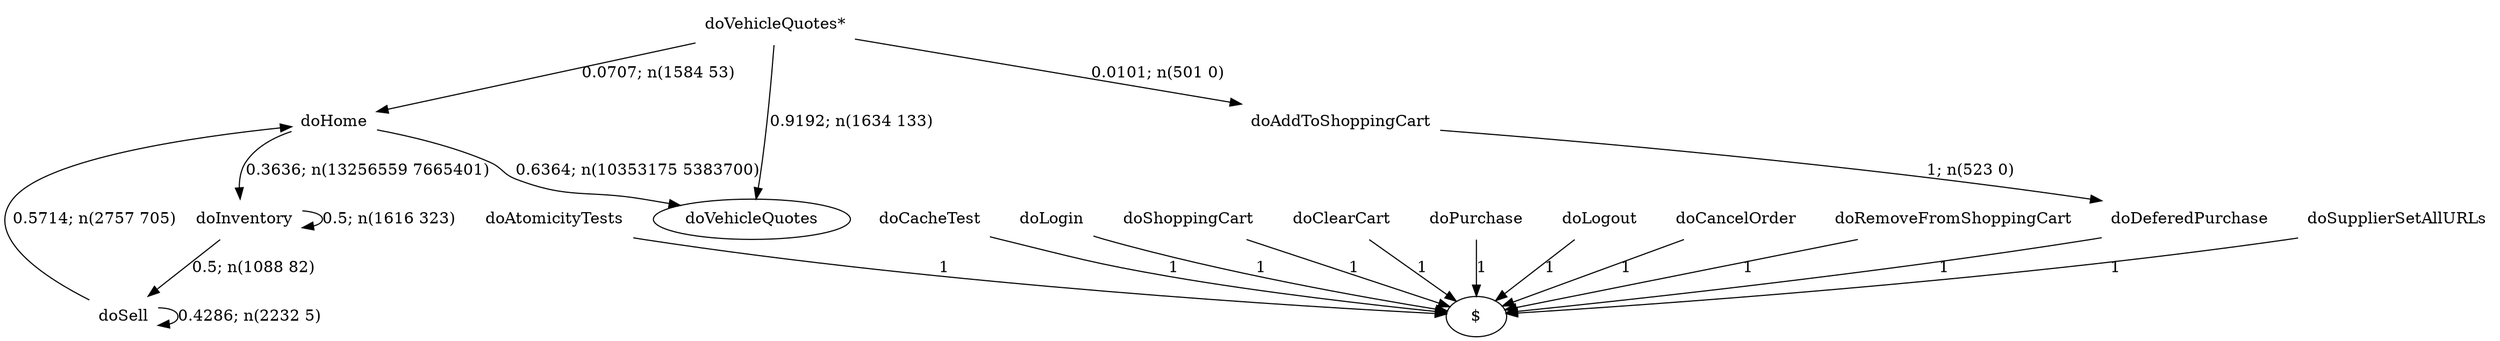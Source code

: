 digraph G {"doVehicleQuotes*" [label="doVehicleQuotes*",shape=none];"doSupplierSetAllURLs" [label="doSupplierSetAllURLs",shape=none];"doAtomicityTests" [label="doAtomicityTests",shape=none];"doCacheTest" [label="doCacheTest",shape=none];"doLogin" [label="doLogin",shape=none];"doAddToShoppingCart" [label="doAddToShoppingCart",shape=none];"doDeferedPurchase" [label="doDeferedPurchase",shape=none];"doHome" [label="doHome",shape=none];"doShoppingCart" [label="doShoppingCart",shape=none];"doClearCart" [label="doClearCart",shape=none];"doPurchase" [label="doPurchase",shape=none];"doInventory" [label="doInventory",shape=none];"doSell" [label="doSell",shape=none];"doLogout" [label="doLogout",shape=none];"doCancelOrder" [label="doCancelOrder",shape=none];"doRemoveFromShoppingCart" [label="doRemoveFromShoppingCart",shape=none];"doVehicleQuotes*"->"doVehicleQuotes" [style=solid,label="0.9192; n(1634 133)"];"doVehicleQuotes*"->"doAddToShoppingCart" [style=solid,label="0.0101; n(501 0)"];"doVehicleQuotes*"->"doHome" [style=solid,label="0.0707; n(1584 53)"];"doSupplierSetAllURLs"->"$" [style=solid,label="1"];"doAtomicityTests"->"$" [style=solid,label="1"];"doCacheTest"->"$" [style=solid,label="1"];"doLogin"->"$" [style=solid,label="1"];"doAddToShoppingCart"->"doDeferedPurchase" [style=solid,label="1; n(523 0)"];"doDeferedPurchase"->"$" [style=solid,label="1"];"doHome"->"doVehicleQuotes" [style=solid,label="0.6364; n(10353175 5383700)"];"doHome"->"doInventory" [style=solid,label="0.3636; n(13256559 7665401)"];"doShoppingCart"->"$" [style=solid,label="1"];"doClearCart"->"$" [style=solid,label="1"];"doPurchase"->"$" [style=solid,label="1"];"doInventory"->"doInventory" [style=solid,label="0.5; n(1616 323)"];"doInventory"->"doSell" [style=solid,label="0.5; n(1088 82)"];"doSell"->"doHome" [style=solid,label="0.5714; n(2757 705)"];"doSell"->"doSell" [style=solid,label="0.4286; n(2232 5)"];"doLogout"->"$" [style=solid,label="1"];"doCancelOrder"->"$" [style=solid,label="1"];"doRemoveFromShoppingCart"->"$" [style=solid,label="1"];}